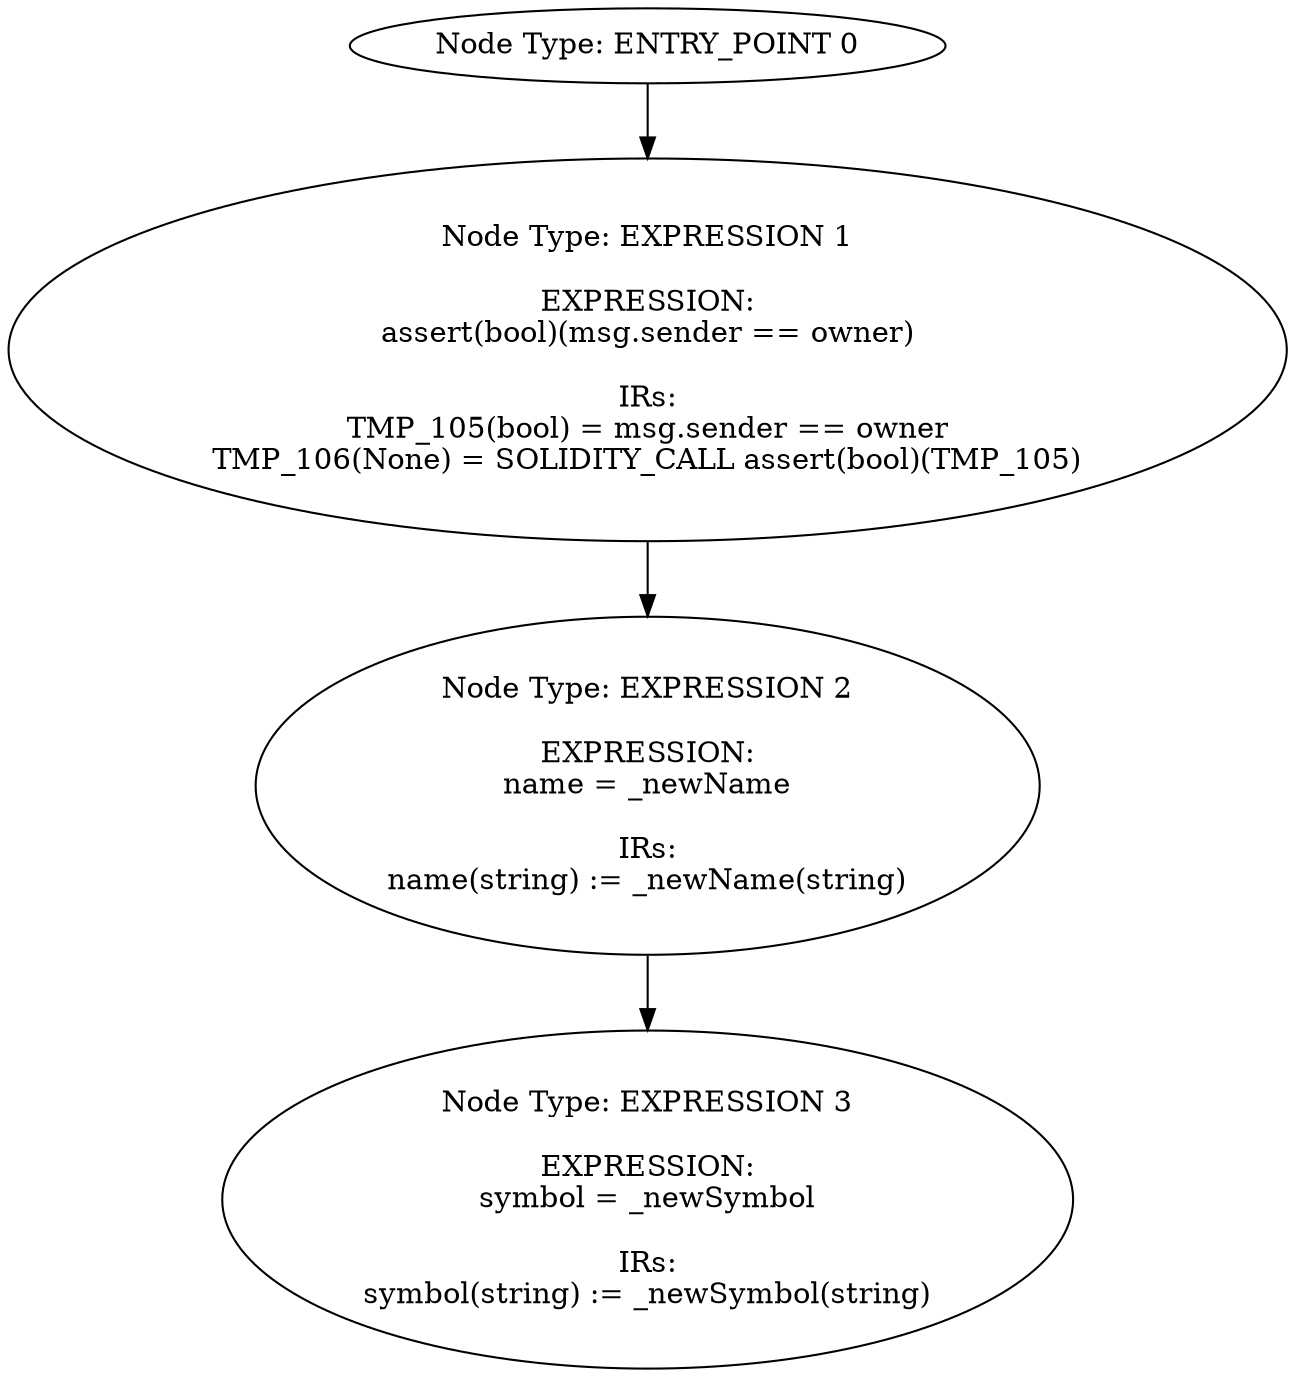 digraph{
0[label="Node Type: ENTRY_POINT 0
"];
0->1;
1[label="Node Type: EXPRESSION 1

EXPRESSION:
assert(bool)(msg.sender == owner)

IRs:
TMP_105(bool) = msg.sender == owner
TMP_106(None) = SOLIDITY_CALL assert(bool)(TMP_105)"];
1->2;
2[label="Node Type: EXPRESSION 2

EXPRESSION:
name = _newName

IRs:
name(string) := _newName(string)"];
2->3;
3[label="Node Type: EXPRESSION 3

EXPRESSION:
symbol = _newSymbol

IRs:
symbol(string) := _newSymbol(string)"];
}
